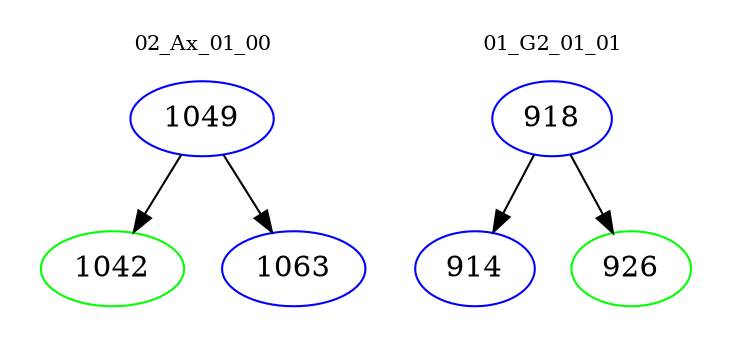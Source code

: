 digraph{
subgraph cluster_0 {
color = white
label = "02_Ax_01_00";
fontsize=10;
T0_1049 [label="1049", color="blue"]
T0_1049 -> T0_1042 [color="black"]
T0_1042 [label="1042", color="green"]
T0_1049 -> T0_1063 [color="black"]
T0_1063 [label="1063", color="blue"]
}
subgraph cluster_1 {
color = white
label = "01_G2_01_01";
fontsize=10;
T1_918 [label="918", color="blue"]
T1_918 -> T1_914 [color="black"]
T1_914 [label="914", color="blue"]
T1_918 -> T1_926 [color="black"]
T1_926 [label="926", color="green"]
}
}

